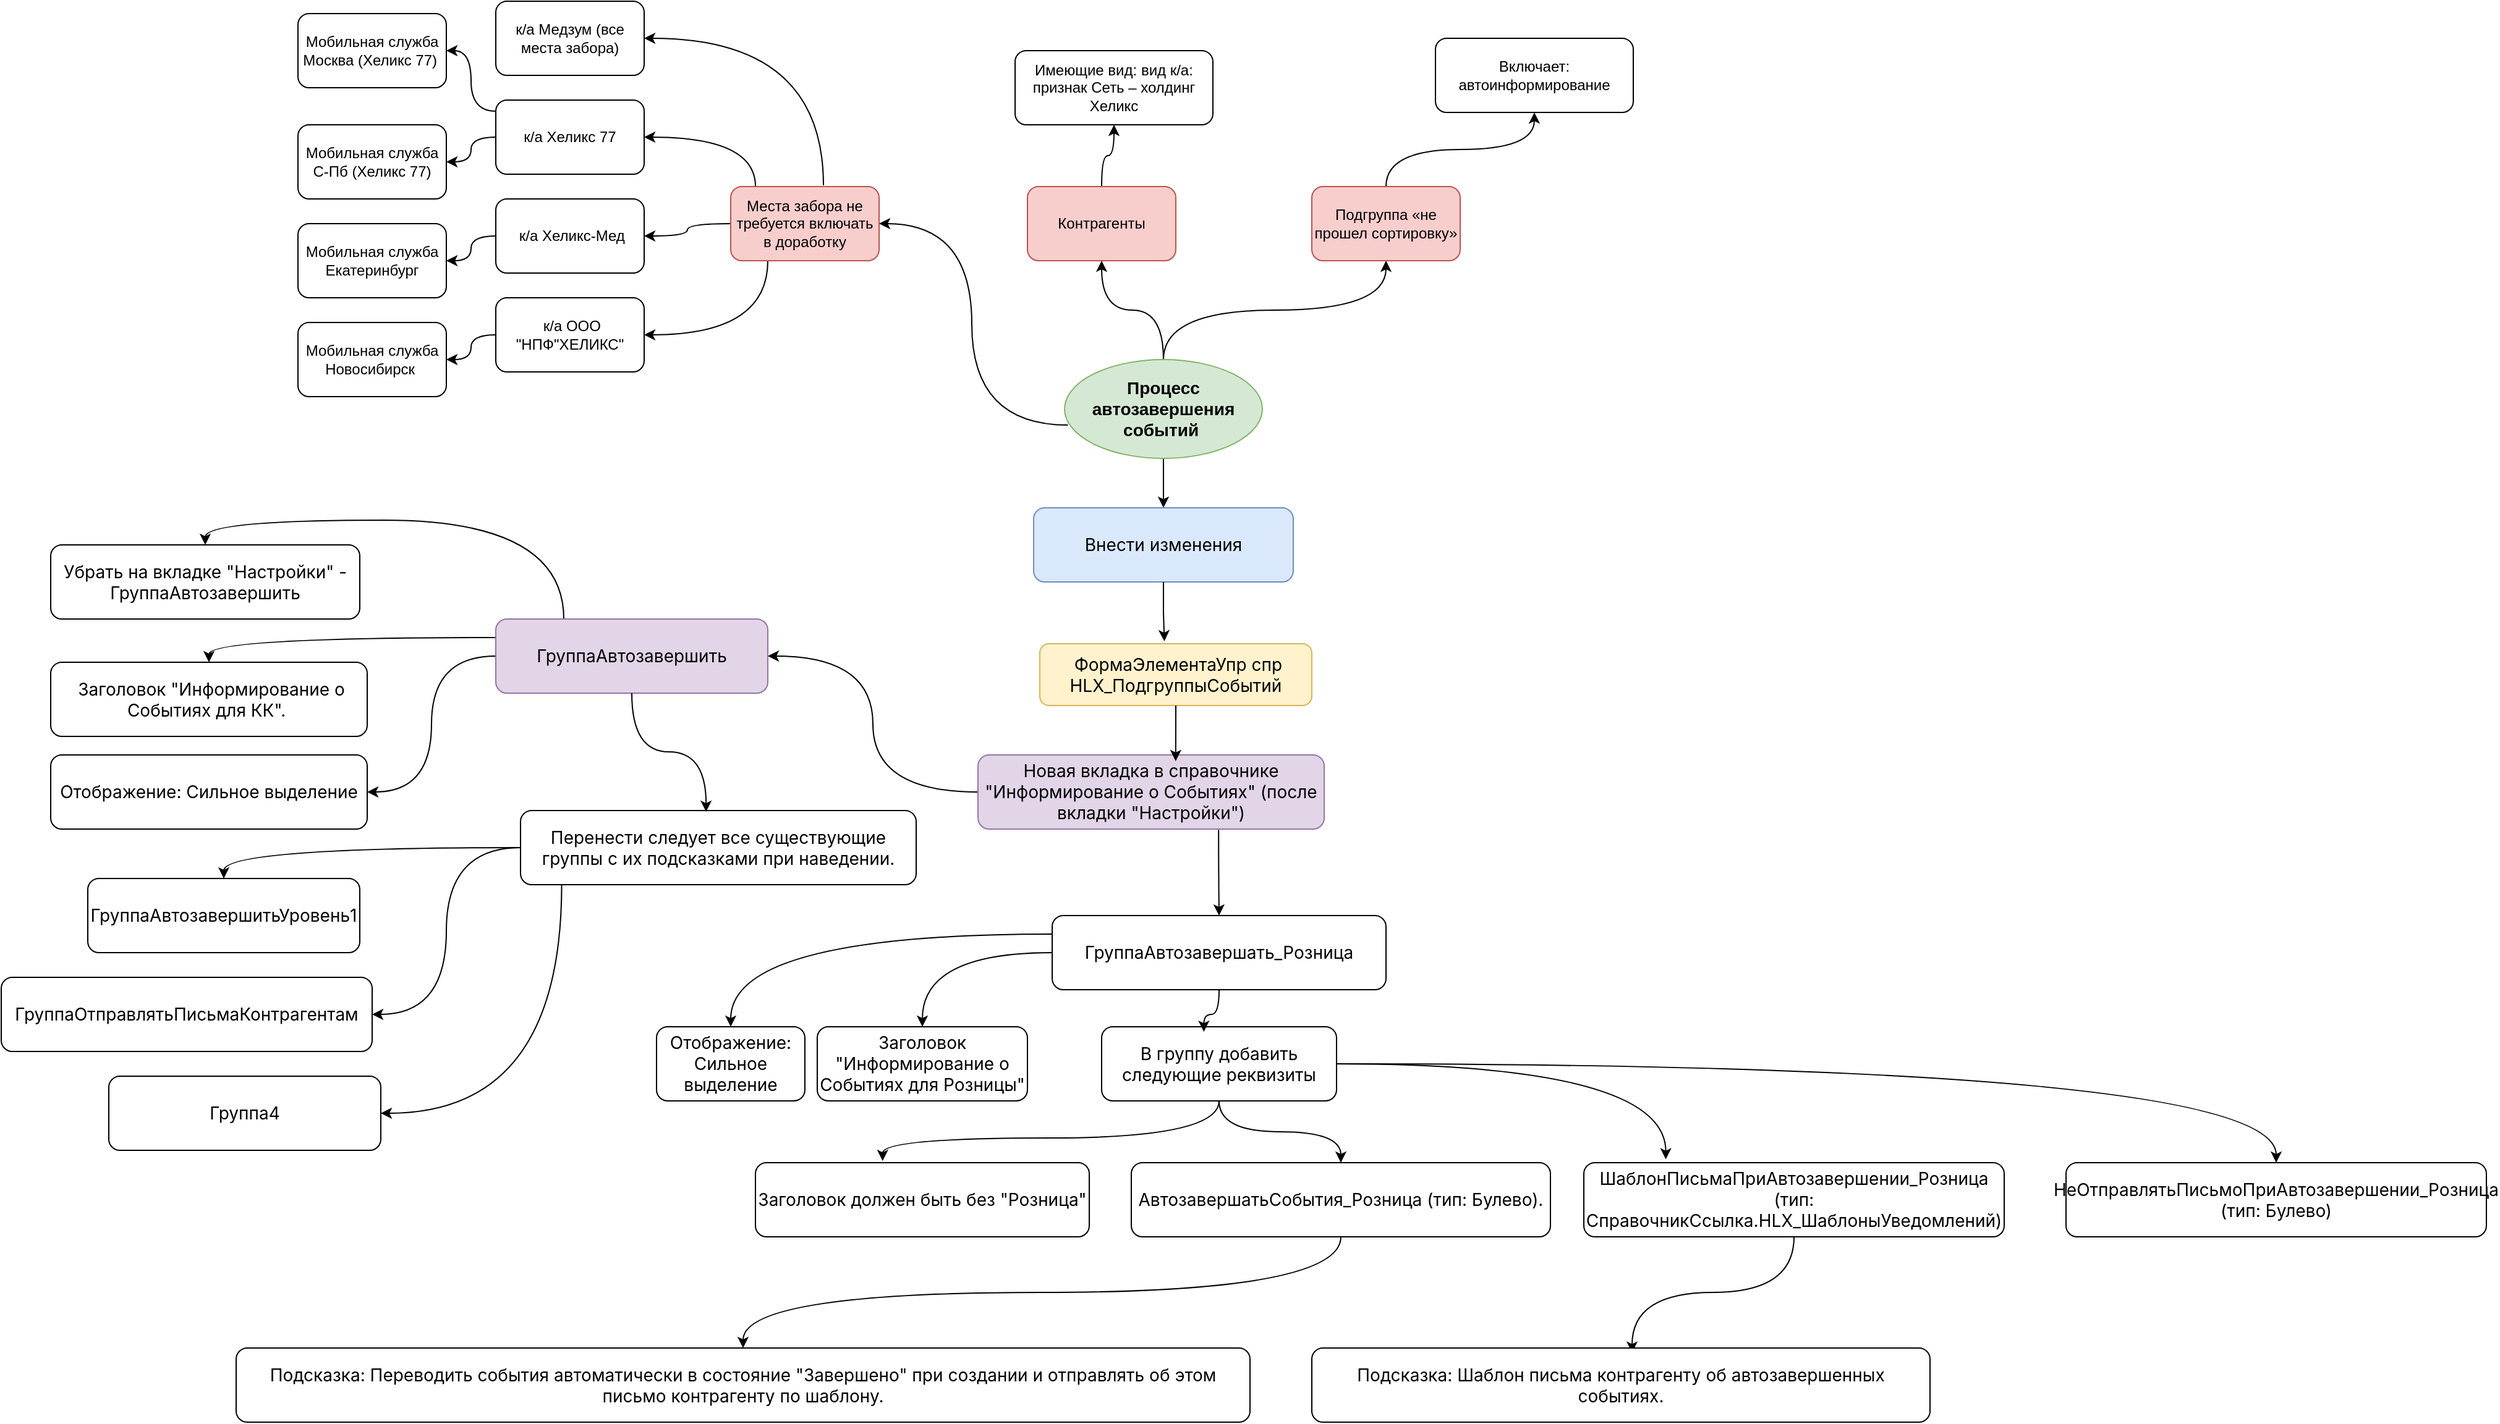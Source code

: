 <mxfile version="28.0.7">
  <diagram name="Страница — 1" id="n4viQvfi7PCmna_6CCVI">
    <mxGraphModel dx="2415" dy="2028" grid="1" gridSize="10" guides="1" tooltips="1" connect="1" arrows="1" fold="1" page="1" pageScale="1" pageWidth="827" pageHeight="1169" math="0" shadow="0">
      <root>
        <mxCell id="0" />
        <mxCell id="1" parent="0" />
        <mxCell id="RVMOf5J3b26BWDi6N47h-5" style="edgeStyle=orthogonalEdgeStyle;rounded=0;orthogonalLoop=1;jettySize=auto;html=1;entryX=0.5;entryY=1;entryDx=0;entryDy=0;curved=1;exitX=0.5;exitY=0;exitDx=0;exitDy=0;" edge="1" parent="1" source="RVMOf5J3b26BWDi6N47h-1" target="RVMOf5J3b26BWDi6N47h-3">
          <mxGeometry relative="1" as="geometry" />
        </mxCell>
        <mxCell id="RVMOf5J3b26BWDi6N47h-12" style="edgeStyle=orthogonalEdgeStyle;rounded=0;orthogonalLoop=1;jettySize=auto;html=1;entryX=1;entryY=0.5;entryDx=0;entryDy=0;exitX=0.017;exitY=0.663;exitDx=0;exitDy=0;exitPerimeter=0;curved=1;" edge="1" parent="1" source="RVMOf5J3b26BWDi6N47h-1" target="RVMOf5J3b26BWDi6N47h-7">
          <mxGeometry relative="1" as="geometry" />
        </mxCell>
        <mxCell id="RVMOf5J3b26BWDi6N47h-27" style="edgeStyle=orthogonalEdgeStyle;rounded=0;orthogonalLoop=1;jettySize=auto;html=1;curved=1;entryX=0.5;entryY=1;entryDx=0;entryDy=0;exitX=0.5;exitY=0;exitDx=0;exitDy=0;" edge="1" parent="1" source="RVMOf5J3b26BWDi6N47h-1" target="RVMOf5J3b26BWDi6N47h-26">
          <mxGeometry relative="1" as="geometry" />
        </mxCell>
        <mxCell id="RVMOf5J3b26BWDi6N47h-33" style="edgeStyle=orthogonalEdgeStyle;rounded=0;orthogonalLoop=1;jettySize=auto;html=1;curved=1;entryX=0.5;entryY=0;entryDx=0;entryDy=0;" edge="1" parent="1" source="RVMOf5J3b26BWDi6N47h-1" target="RVMOf5J3b26BWDi6N47h-31">
          <mxGeometry relative="1" as="geometry" />
        </mxCell>
        <mxCell id="RVMOf5J3b26BWDi6N47h-1" value="Процесс автозавершения событий&amp;nbsp;" style="ellipse;whiteSpace=wrap;html=1;fillColor=#d5e8d4;strokeColor=#82b366;fontStyle=1;fontSize=14;" vertex="1" parent="1">
          <mxGeometry x="360" y="220" width="160" height="80" as="geometry" />
        </mxCell>
        <mxCell id="RVMOf5J3b26BWDi6N47h-2" value="&lt;p data-pm-slice=&quot;1 1 []&quot;&gt;Включает: автоинформирование&lt;/p&gt;" style="rounded=1;whiteSpace=wrap;html=1;" vertex="1" parent="1">
          <mxGeometry x="660" y="-40" width="160" height="60" as="geometry" />
        </mxCell>
        <mxCell id="RVMOf5J3b26BWDi6N47h-81" style="edgeStyle=orthogonalEdgeStyle;rounded=0;orthogonalLoop=1;jettySize=auto;html=1;entryX=0.5;entryY=1;entryDx=0;entryDy=0;curved=1;" edge="1" parent="1" source="RVMOf5J3b26BWDi6N47h-3" target="RVMOf5J3b26BWDi6N47h-4">
          <mxGeometry relative="1" as="geometry" />
        </mxCell>
        <mxCell id="RVMOf5J3b26BWDi6N47h-3" value="&lt;p data-pm-slice=&quot;1 1 []&quot;&gt;Контрагенты&lt;/p&gt;" style="rounded=1;whiteSpace=wrap;html=1;fillColor=#f8cecc;strokeColor=#b85450;" vertex="1" parent="1">
          <mxGeometry x="330" y="80" width="120" height="60" as="geometry" />
        </mxCell>
        <mxCell id="RVMOf5J3b26BWDi6N47h-4" value="&lt;p data-pm-slice=&quot;1 1 []&quot;&gt;&lt;span style=&quot;background-color: transparent; color: light-dark(rgb(0, 0, 0), rgb(255, 255, 255));&quot;&gt;Имеющие вид:&amp;nbsp;&lt;/span&gt;вид к/а: признак Сеть – холдинг Хеликс&lt;/p&gt;" style="rounded=1;whiteSpace=wrap;html=1;" vertex="1" parent="1">
          <mxGeometry x="320" y="-30" width="160" height="60" as="geometry" />
        </mxCell>
        <mxCell id="RVMOf5J3b26BWDi6N47h-15" style="edgeStyle=orthogonalEdgeStyle;rounded=0;orthogonalLoop=1;jettySize=auto;html=1;entryX=1;entryY=0.5;entryDx=0;entryDy=0;curved=1;exitX=0.625;exitY=-0.016;exitDx=0;exitDy=0;exitPerimeter=0;" edge="1" parent="1" source="RVMOf5J3b26BWDi6N47h-7" target="RVMOf5J3b26BWDi6N47h-8">
          <mxGeometry relative="1" as="geometry" />
        </mxCell>
        <mxCell id="RVMOf5J3b26BWDi6N47h-16" style="edgeStyle=orthogonalEdgeStyle;rounded=0;orthogonalLoop=1;jettySize=auto;html=1;entryX=1;entryY=0.5;entryDx=0;entryDy=0;exitX=0.167;exitY=0;exitDx=0;exitDy=0;curved=1;exitPerimeter=0;" edge="1" parent="1" source="RVMOf5J3b26BWDi6N47h-7" target="RVMOf5J3b26BWDi6N47h-9">
          <mxGeometry relative="1" as="geometry" />
        </mxCell>
        <mxCell id="RVMOf5J3b26BWDi6N47h-19" style="edgeStyle=orthogonalEdgeStyle;rounded=0;orthogonalLoop=1;jettySize=auto;html=1;exitX=0;exitY=0.5;exitDx=0;exitDy=0;entryX=1;entryY=0.5;entryDx=0;entryDy=0;curved=1;" edge="1" parent="1" source="RVMOf5J3b26BWDi6N47h-7" target="RVMOf5J3b26BWDi6N47h-10">
          <mxGeometry relative="1" as="geometry" />
        </mxCell>
        <mxCell id="RVMOf5J3b26BWDi6N47h-82" style="edgeStyle=orthogonalEdgeStyle;rounded=0;orthogonalLoop=1;jettySize=auto;html=1;entryX=1;entryY=0.5;entryDx=0;entryDy=0;curved=1;exitX=0.25;exitY=1;exitDx=0;exitDy=0;" edge="1" parent="1" source="RVMOf5J3b26BWDi6N47h-7" target="RVMOf5J3b26BWDi6N47h-11">
          <mxGeometry relative="1" as="geometry" />
        </mxCell>
        <mxCell id="RVMOf5J3b26BWDi6N47h-7" value="&lt;p data-pm-slice=&quot;1 1 []&quot;&gt;Места забора не требуется включать в доработку&lt;/p&gt;" style="rounded=1;whiteSpace=wrap;html=1;fillColor=#f8cecc;strokeColor=#b85450;" vertex="1" parent="1">
          <mxGeometry x="90" y="80" width="120" height="60" as="geometry" />
        </mxCell>
        <mxCell id="RVMOf5J3b26BWDi6N47h-8" value="&lt;p data-pm-slice=&quot;1 1 []&quot;&gt;к/а Медзум (все места забора)&lt;/p&gt;" style="rounded=1;whiteSpace=wrap;html=1;" vertex="1" parent="1">
          <mxGeometry x="-100" y="-70" width="120" height="60" as="geometry" />
        </mxCell>
        <mxCell id="RVMOf5J3b26BWDi6N47h-17" style="edgeStyle=orthogonalEdgeStyle;rounded=0;orthogonalLoop=1;jettySize=auto;html=1;entryX=1;entryY=0.5;entryDx=0;entryDy=0;exitX=0;exitY=0.15;exitDx=0;exitDy=0;exitPerimeter=0;curved=1;" edge="1" parent="1" source="RVMOf5J3b26BWDi6N47h-9" target="RVMOf5J3b26BWDi6N47h-13">
          <mxGeometry relative="1" as="geometry" />
        </mxCell>
        <mxCell id="RVMOf5J3b26BWDi6N47h-18" style="edgeStyle=orthogonalEdgeStyle;rounded=0;orthogonalLoop=1;jettySize=auto;html=1;entryX=1;entryY=0.5;entryDx=0;entryDy=0;curved=1;" edge="1" parent="1" source="RVMOf5J3b26BWDi6N47h-9" target="RVMOf5J3b26BWDi6N47h-14">
          <mxGeometry relative="1" as="geometry" />
        </mxCell>
        <mxCell id="RVMOf5J3b26BWDi6N47h-9" value="&lt;p data-pm-slice=&quot;1 1 []&quot;&gt;к/а Хеликс 77&lt;/p&gt;" style="rounded=1;whiteSpace=wrap;html=1;" vertex="1" parent="1">
          <mxGeometry x="-100" y="10" width="120" height="60" as="geometry" />
        </mxCell>
        <mxCell id="RVMOf5J3b26BWDi6N47h-22" style="edgeStyle=orthogonalEdgeStyle;rounded=0;orthogonalLoop=1;jettySize=auto;html=1;entryX=1;entryY=0.5;entryDx=0;entryDy=0;curved=1;" edge="1" parent="1" source="RVMOf5J3b26BWDi6N47h-10" target="RVMOf5J3b26BWDi6N47h-21">
          <mxGeometry relative="1" as="geometry" />
        </mxCell>
        <mxCell id="RVMOf5J3b26BWDi6N47h-10" value="&lt;p data-pm-slice=&quot;1 1 []&quot;&gt;&amp;nbsp;к/а Хеликс-Мед&lt;/p&gt;" style="rounded=1;whiteSpace=wrap;html=1;" vertex="1" parent="1">
          <mxGeometry x="-100" y="90" width="120" height="60" as="geometry" />
        </mxCell>
        <mxCell id="RVMOf5J3b26BWDi6N47h-25" style="edgeStyle=orthogonalEdgeStyle;rounded=0;orthogonalLoop=1;jettySize=auto;html=1;entryX=1;entryY=0.5;entryDx=0;entryDy=0;curved=1;" edge="1" parent="1" source="RVMOf5J3b26BWDi6N47h-11" target="RVMOf5J3b26BWDi6N47h-24">
          <mxGeometry relative="1" as="geometry" />
        </mxCell>
        <mxCell id="RVMOf5J3b26BWDi6N47h-11" value="&lt;p data-pm-slice=&quot;1 1 []&quot;&gt;&amp;nbsp;к/а ООО &quot;НПФ&quot;ХЕЛИКС&quot;&lt;/p&gt;" style="rounded=1;whiteSpace=wrap;html=1;" vertex="1" parent="1">
          <mxGeometry x="-100" y="170" width="120" height="60" as="geometry" />
        </mxCell>
        <mxCell id="RVMOf5J3b26BWDi6N47h-13" value="&lt;p data-pm-slice=&quot;1 1 []&quot;&gt;Мобильная служба Москва (Хеликс 77)&amp;nbsp;&lt;/p&gt;" style="rounded=1;whiteSpace=wrap;html=1;" vertex="1" parent="1">
          <mxGeometry x="-260" y="-60" width="120" height="60" as="geometry" />
        </mxCell>
        <mxCell id="RVMOf5J3b26BWDi6N47h-14" value="&lt;p data-pm-slice=&quot;1 1 []&quot;&gt;Мобильная служба С-Пб (Хеликс 77)&lt;/p&gt;" style="rounded=1;whiteSpace=wrap;html=1;" vertex="1" parent="1">
          <mxGeometry x="-260" y="30" width="120" height="60" as="geometry" />
        </mxCell>
        <mxCell id="RVMOf5J3b26BWDi6N47h-21" value="&lt;p data-pm-slice=&quot;1 1 []&quot;&gt;Мобильная служба Екатеринбург&lt;/p&gt;" style="rounded=1;whiteSpace=wrap;html=1;" vertex="1" parent="1">
          <mxGeometry x="-260" y="110" width="120" height="60" as="geometry" />
        </mxCell>
        <mxCell id="RVMOf5J3b26BWDi6N47h-24" value="&lt;p data-pm-slice=&quot;1 1 []&quot;&gt;Мобильная служба Новосибирск&amp;nbsp;&lt;/p&gt;" style="rounded=1;whiteSpace=wrap;html=1;" vertex="1" parent="1">
          <mxGeometry x="-260" y="190" width="120" height="60" as="geometry" />
        </mxCell>
        <mxCell id="RVMOf5J3b26BWDi6N47h-28" style="edgeStyle=orthogonalEdgeStyle;rounded=0;orthogonalLoop=1;jettySize=auto;html=1;curved=1;" edge="1" parent="1" source="RVMOf5J3b26BWDi6N47h-26" target="RVMOf5J3b26BWDi6N47h-2">
          <mxGeometry relative="1" as="geometry" />
        </mxCell>
        <mxCell id="RVMOf5J3b26BWDi6N47h-26" value="&lt;p data-pm-slice=&quot;1 1 []&quot;&gt;Подгруппа «не прошел сортировку»&lt;/p&gt;" style="rounded=1;whiteSpace=wrap;html=1;fillColor=#f8cecc;strokeColor=#b85450;" vertex="1" parent="1">
          <mxGeometry x="560" y="80" width="120" height="60" as="geometry" />
        </mxCell>
        <mxCell id="RVMOf5J3b26BWDi6N47h-31" value="&lt;span style=&quot;font-family: Inter, system-ui, -apple-system, &amp;quot;Segoe UI&amp;quot;, Roboto, &amp;quot;Noto Sans&amp;quot;, Ubuntu, Cantarell, &amp;quot;Helvetica Neue&amp;quot;, Arial, sans-serif; font-size: 14px; text-align: start;&quot;&gt;Внести изменения&lt;/span&gt;" style="rounded=1;whiteSpace=wrap;html=1;labelBackgroundColor=none;fillColor=#dae8fc;strokeColor=#6c8ebf;" vertex="1" parent="1">
          <mxGeometry x="335" y="340" width="210" height="60" as="geometry" />
        </mxCell>
        <mxCell id="RVMOf5J3b26BWDi6N47h-57" style="edgeStyle=orthogonalEdgeStyle;rounded=0;orthogonalLoop=1;jettySize=auto;html=1;entryX=0.5;entryY=0;entryDx=0;entryDy=0;curved=1;exitX=0.695;exitY=1.011;exitDx=0;exitDy=0;exitPerimeter=0;" edge="1" parent="1" source="RVMOf5J3b26BWDi6N47h-37" target="RVMOf5J3b26BWDi6N47h-56">
          <mxGeometry relative="1" as="geometry" />
        </mxCell>
        <mxCell id="RVMOf5J3b26BWDi6N47h-32" value="&lt;span style=&quot;font-family: Inter, system-ui, -apple-system, &amp;quot;Segoe UI&amp;quot;, Roboto, &amp;quot;Noto Sans&amp;quot;, Ubuntu, Cantarell, &amp;quot;Helvetica Neue&amp;quot;, Arial, sans-serif; font-size: 14px; text-align: left;&quot;&gt;&amp;nbsp;ФормаЭлементаУпр спр HLX_ПодгруппыСобытий&lt;/span&gt;" style="rounded=1;whiteSpace=wrap;html=1;labelBackgroundColor=none;fillColor=#fff2cc;strokeColor=#d6b656;" vertex="1" parent="1">
          <mxGeometry x="340" y="450" width="220" height="50" as="geometry" />
        </mxCell>
        <mxCell id="RVMOf5J3b26BWDi6N47h-92" style="edgeStyle=orthogonalEdgeStyle;rounded=0;orthogonalLoop=1;jettySize=auto;html=1;entryX=1;entryY=0.5;entryDx=0;entryDy=0;curved=1;" edge="1" parent="1" source="RVMOf5J3b26BWDi6N47h-37" target="RVMOf5J3b26BWDi6N47h-38">
          <mxGeometry relative="1" as="geometry" />
        </mxCell>
        <mxCell id="RVMOf5J3b26BWDi6N47h-37" value="&lt;span style=&quot;font-family: Inter, system-ui, -apple-system, &amp;quot;Segoe UI&amp;quot;, Roboto, &amp;quot;Noto Sans&amp;quot;, Ubuntu, Cantarell, &amp;quot;Helvetica Neue&amp;quot;, Arial, sans-serif; font-size: 14px; text-align: left;&quot;&gt;Новая вкладка в справочнике &quot;Информирование о Событиях&quot; (после вкладки &quot;Настройки&quot;)&lt;/span&gt;" style="rounded=1;whiteSpace=wrap;html=1;labelBackgroundColor=none;fillColor=#e1d5e7;strokeColor=#9673a6;" vertex="1" parent="1">
          <mxGeometry x="290" y="540" width="280" height="60" as="geometry" />
        </mxCell>
        <mxCell id="RVMOf5J3b26BWDi6N47h-48" style="edgeStyle=orthogonalEdgeStyle;rounded=0;orthogonalLoop=1;jettySize=auto;html=1;entryX=0.5;entryY=0;entryDx=0;entryDy=0;curved=1;exitX=0.25;exitY=0;exitDx=0;exitDy=0;" edge="1" parent="1" source="RVMOf5J3b26BWDi6N47h-38" target="RVMOf5J3b26BWDi6N47h-39">
          <mxGeometry relative="1" as="geometry" />
        </mxCell>
        <mxCell id="RVMOf5J3b26BWDi6N47h-49" style="edgeStyle=orthogonalEdgeStyle;rounded=0;orthogonalLoop=1;jettySize=auto;html=1;entryX=0.5;entryY=0;entryDx=0;entryDy=0;exitX=0;exitY=0.25;exitDx=0;exitDy=0;curved=1;" edge="1" parent="1" source="RVMOf5J3b26BWDi6N47h-38" target="RVMOf5J3b26BWDi6N47h-40">
          <mxGeometry relative="1" as="geometry">
            <mxPoint x="-80" y="750" as="targetPoint" />
          </mxGeometry>
        </mxCell>
        <mxCell id="RVMOf5J3b26BWDi6N47h-88" style="edgeStyle=orthogonalEdgeStyle;rounded=0;orthogonalLoop=1;jettySize=auto;html=1;entryX=1;entryY=0.5;entryDx=0;entryDy=0;curved=1;" edge="1" parent="1" source="RVMOf5J3b26BWDi6N47h-38" target="RVMOf5J3b26BWDi6N47h-41">
          <mxGeometry relative="1" as="geometry" />
        </mxCell>
        <mxCell id="RVMOf5J3b26BWDi6N47h-38" value="&lt;span style=&quot;font-family: Inter, system-ui, -apple-system, &amp;quot;Segoe UI&amp;quot;, Roboto, &amp;quot;Noto Sans&amp;quot;, Ubuntu, Cantarell, &amp;quot;Helvetica Neue&amp;quot;, Arial, sans-serif; font-size: 14px; text-align: left;&quot;&gt;ГруппаАвтозавершить&lt;/span&gt;" style="rounded=1;whiteSpace=wrap;html=1;labelBackgroundColor=none;fillColor=#e1d5e7;strokeColor=#9673a6;" vertex="1" parent="1">
          <mxGeometry x="-100" y="430" width="220" height="60" as="geometry" />
        </mxCell>
        <mxCell id="RVMOf5J3b26BWDi6N47h-39" value="&lt;span style=&quot;font-family: Inter, system-ui, -apple-system, &amp;quot;Segoe UI&amp;quot;, Roboto, &amp;quot;Noto Sans&amp;quot;, Ubuntu, Cantarell, &amp;quot;Helvetica Neue&amp;quot;, Arial, sans-serif; font-size: 14px; text-align: left;&quot;&gt;Убрать на вкладке &quot;Настройки&quot; - ГруппаАвтозавершить&lt;/span&gt;" style="rounded=1;whiteSpace=wrap;html=1;labelBackgroundColor=none;fontColor=#000000;" vertex="1" parent="1">
          <mxGeometry x="-460" y="370" width="250" height="60" as="geometry" />
        </mxCell>
        <mxCell id="RVMOf5J3b26BWDi6N47h-40" value="&lt;span style=&quot;font-family: Inter, system-ui, -apple-system, &amp;quot;Segoe UI&amp;quot;, Roboto, &amp;quot;Noto Sans&amp;quot;, Ubuntu, Cantarell, &amp;quot;Helvetica Neue&amp;quot;, Arial, sans-serif; font-size: 14px; text-align: left;&quot;&gt;&amp;nbsp;Заголовок &quot;Информирование о Событиях для КК&quot;.&amp;nbsp;&lt;/span&gt;" style="rounded=1;whiteSpace=wrap;html=1;labelBackgroundColor=none;fontColor=#000000;" vertex="1" parent="1">
          <mxGeometry x="-460" y="465" width="256" height="60" as="geometry" />
        </mxCell>
        <mxCell id="RVMOf5J3b26BWDi6N47h-41" value="&lt;span style=&quot;font-family: Inter, system-ui, -apple-system, &amp;quot;Segoe UI&amp;quot;, Roboto, &amp;quot;Noto Sans&amp;quot;, Ubuntu, Cantarell, &amp;quot;Helvetica Neue&amp;quot;, Arial, sans-serif; font-size: 14px; text-align: left;&quot;&gt;Отображение: Сильное выделение&lt;/span&gt;" style="rounded=1;whiteSpace=wrap;html=1;labelBackgroundColor=none;fontColor=#000000;" vertex="1" parent="1">
          <mxGeometry x="-460" y="540" width="256" height="60" as="geometry" />
        </mxCell>
        <mxCell id="RVMOf5J3b26BWDi6N47h-52" style="edgeStyle=orthogonalEdgeStyle;rounded=0;orthogonalLoop=1;jettySize=auto;html=1;entryX=0.5;entryY=0;entryDx=0;entryDy=0;exitX=0;exitY=0.5;exitDx=0;exitDy=0;curved=1;" edge="1" parent="1" source="RVMOf5J3b26BWDi6N47h-42" target="RVMOf5J3b26BWDi6N47h-43">
          <mxGeometry relative="1" as="geometry" />
        </mxCell>
        <mxCell id="RVMOf5J3b26BWDi6N47h-42" value="&lt;span style=&quot;font-family: Inter, system-ui, -apple-system, &amp;quot;Segoe UI&amp;quot;, Roboto, &amp;quot;Noto Sans&amp;quot;, Ubuntu, Cantarell, &amp;quot;Helvetica Neue&amp;quot;, Arial, sans-serif; font-size: 14px; text-align: left;&quot;&gt;Перенести следует все существующие группы с их подсказками при наведении.&lt;/span&gt;" style="rounded=1;whiteSpace=wrap;html=1;labelBackgroundColor=none;fontColor=#000000;" vertex="1" parent="1">
          <mxGeometry x="-80" y="585" width="320" height="60" as="geometry" />
        </mxCell>
        <mxCell id="RVMOf5J3b26BWDi6N47h-43" value="&lt;span style=&quot;font-family: Inter, system-ui, -apple-system, &amp;quot;Segoe UI&amp;quot;, Roboto, &amp;quot;Noto Sans&amp;quot;, Ubuntu, Cantarell, &amp;quot;Helvetica Neue&amp;quot;, Arial, sans-serif; font-size: 14px; text-align: left;&quot;&gt;ГруппаАвтозавершитьУровень1&lt;/span&gt;" style="rounded=1;whiteSpace=wrap;html=1;labelBackgroundColor=none;fontColor=#000000;" vertex="1" parent="1">
          <mxGeometry x="-430" y="640" width="220" height="60" as="geometry" />
        </mxCell>
        <mxCell id="RVMOf5J3b26BWDi6N47h-44" value="&lt;span style=&quot;font-family: Inter, system-ui, -apple-system, &amp;quot;Segoe UI&amp;quot;, Roboto, &amp;quot;Noto Sans&amp;quot;, Ubuntu, Cantarell, &amp;quot;Helvetica Neue&amp;quot;, Arial, sans-serif; font-size: 14px; text-align: left;&quot;&gt;ГруппаОтправлятьПисьмаКонтрагентам&lt;/span&gt;" style="rounded=1;whiteSpace=wrap;html=1;labelBackgroundColor=none;fontColor=#000000;" vertex="1" parent="1">
          <mxGeometry x="-500" y="720" width="300" height="60" as="geometry" />
        </mxCell>
        <mxCell id="RVMOf5J3b26BWDi6N47h-45" value="&lt;span style=&quot;font-family: Inter, system-ui, -apple-system, &amp;quot;Segoe UI&amp;quot;, Roboto, &amp;quot;Noto Sans&amp;quot;, Ubuntu, Cantarell, &amp;quot;Helvetica Neue&amp;quot;, Arial, sans-serif; font-size: 14px; text-align: left;&quot;&gt;Группа4&lt;/span&gt;" style="rounded=1;whiteSpace=wrap;html=1;labelBackgroundColor=none;fontColor=#000000;" vertex="1" parent="1">
          <mxGeometry x="-413" y="800" width="220" height="60" as="geometry" />
        </mxCell>
        <mxCell id="RVMOf5J3b26BWDi6N47h-51" style="edgeStyle=orthogonalEdgeStyle;rounded=0;orthogonalLoop=1;jettySize=auto;html=1;entryX=0.469;entryY=0.017;entryDx=0;entryDy=0;entryPerimeter=0;curved=1;" edge="1" parent="1" source="RVMOf5J3b26BWDi6N47h-38" target="RVMOf5J3b26BWDi6N47h-42">
          <mxGeometry relative="1" as="geometry" />
        </mxCell>
        <mxCell id="RVMOf5J3b26BWDi6N47h-53" style="edgeStyle=orthogonalEdgeStyle;rounded=0;orthogonalLoop=1;jettySize=auto;html=1;entryX=1;entryY=0.5;entryDx=0;entryDy=0;curved=1;" edge="1" parent="1" source="RVMOf5J3b26BWDi6N47h-42" target="RVMOf5J3b26BWDi6N47h-44">
          <mxGeometry relative="1" as="geometry" />
        </mxCell>
        <mxCell id="RVMOf5J3b26BWDi6N47h-54" style="edgeStyle=orthogonalEdgeStyle;rounded=0;orthogonalLoop=1;jettySize=auto;html=1;entryX=1;entryY=0.5;entryDx=0;entryDy=0;exitX=0.104;exitY=0.994;exitDx=0;exitDy=0;exitPerimeter=0;curved=1;" edge="1" parent="1" source="RVMOf5J3b26BWDi6N47h-42" target="RVMOf5J3b26BWDi6N47h-45">
          <mxGeometry relative="1" as="geometry" />
        </mxCell>
        <mxCell id="RVMOf5J3b26BWDi6N47h-55" style="edgeStyle=orthogonalEdgeStyle;rounded=0;orthogonalLoop=1;jettySize=auto;html=1;entryX=0.458;entryY=-0.04;entryDx=0;entryDy=0;entryPerimeter=0;" edge="1" parent="1" source="RVMOf5J3b26BWDi6N47h-31" target="RVMOf5J3b26BWDi6N47h-32">
          <mxGeometry relative="1" as="geometry" />
        </mxCell>
        <mxCell id="RVMOf5J3b26BWDi6N47h-69" style="edgeStyle=orthogonalEdgeStyle;rounded=0;orthogonalLoop=1;jettySize=auto;html=1;curved=1;exitX=0;exitY=0.25;exitDx=0;exitDy=0;" edge="1" parent="1" source="RVMOf5J3b26BWDi6N47h-56" target="RVMOf5J3b26BWDi6N47h-59">
          <mxGeometry relative="1" as="geometry" />
        </mxCell>
        <mxCell id="RVMOf5J3b26BWDi6N47h-83" style="edgeStyle=orthogonalEdgeStyle;rounded=0;orthogonalLoop=1;jettySize=auto;html=1;curved=1;" edge="1" parent="1" source="RVMOf5J3b26BWDi6N47h-56" target="RVMOf5J3b26BWDi6N47h-58">
          <mxGeometry relative="1" as="geometry" />
        </mxCell>
        <mxCell id="RVMOf5J3b26BWDi6N47h-56" value="&lt;span style=&quot;font-family: Inter, system-ui, -apple-system, &amp;quot;Segoe UI&amp;quot;, Roboto, &amp;quot;Noto Sans&amp;quot;, Ubuntu, Cantarell, &amp;quot;Helvetica Neue&amp;quot;, Arial, sans-serif; font-size: 14px; text-align: left;&quot;&gt;ГруппаАвтозавершать_Розница&lt;/span&gt;" style="rounded=1;whiteSpace=wrap;html=1;labelBackgroundColor=none;fontColor=#000000;" vertex="1" parent="1">
          <mxGeometry x="350" y="670" width="270" height="60" as="geometry" />
        </mxCell>
        <mxCell id="RVMOf5J3b26BWDi6N47h-58" value="&lt;span style=&quot;font-family: Inter, system-ui, -apple-system, &amp;quot;Segoe UI&amp;quot;, Roboto, &amp;quot;Noto Sans&amp;quot;, Ubuntu, Cantarell, &amp;quot;Helvetica Neue&amp;quot;, Arial, sans-serif; font-size: 14px; text-align: left;&quot;&gt;Заголовок &quot;Информирование о Событиях для Розницы&quot;&lt;/span&gt;" style="rounded=1;whiteSpace=wrap;html=1;labelBackgroundColor=none;fontColor=#000000;" vertex="1" parent="1">
          <mxGeometry x="160" y="760" width="170" height="60" as="geometry" />
        </mxCell>
        <mxCell id="RVMOf5J3b26BWDi6N47h-59" value="&lt;span style=&quot;font-family: Inter, system-ui, -apple-system, &amp;quot;Segoe UI&amp;quot;, Roboto, &amp;quot;Noto Sans&amp;quot;, Ubuntu, Cantarell, &amp;quot;Helvetica Neue&amp;quot;, Arial, sans-serif; font-size: 14px; text-align: left;&quot;&gt;Отображение: Сильное выделение&lt;/span&gt;" style="rounded=1;whiteSpace=wrap;html=1;labelBackgroundColor=none;fontColor=#000000;" vertex="1" parent="1">
          <mxGeometry x="30" y="760" width="120" height="60" as="geometry" />
        </mxCell>
        <mxCell id="RVMOf5J3b26BWDi6N47h-72" style="edgeStyle=orthogonalEdgeStyle;rounded=0;orthogonalLoop=1;jettySize=auto;html=1;curved=1;" edge="1" parent="1" source="RVMOf5J3b26BWDi6N47h-60" target="RVMOf5J3b26BWDi6N47h-63">
          <mxGeometry relative="1" as="geometry" />
        </mxCell>
        <mxCell id="RVMOf5J3b26BWDi6N47h-73" style="edgeStyle=orthogonalEdgeStyle;rounded=0;orthogonalLoop=1;jettySize=auto;html=1;entryX=0.195;entryY=-0.045;entryDx=0;entryDy=0;curved=1;entryPerimeter=0;" edge="1" parent="1" source="RVMOf5J3b26BWDi6N47h-60" target="RVMOf5J3b26BWDi6N47h-64">
          <mxGeometry relative="1" as="geometry" />
        </mxCell>
        <mxCell id="RVMOf5J3b26BWDi6N47h-90" style="edgeStyle=orthogonalEdgeStyle;rounded=0;orthogonalLoop=1;jettySize=auto;html=1;curved=1;" edge="1" parent="1" source="RVMOf5J3b26BWDi6N47h-60" target="RVMOf5J3b26BWDi6N47h-76">
          <mxGeometry relative="1" as="geometry" />
        </mxCell>
        <mxCell id="RVMOf5J3b26BWDi6N47h-60" value="&lt;span style=&quot;font-family: Inter, system-ui, -apple-system, &amp;quot;Segoe UI&amp;quot;, Roboto, &amp;quot;Noto Sans&amp;quot;, Ubuntu, Cantarell, &amp;quot;Helvetica Neue&amp;quot;, Arial, sans-serif; font-size: 14px; text-align: left;&quot;&gt;В группу добавить следующие реквизиты&lt;/span&gt;" style="rounded=1;whiteSpace=wrap;html=1;labelBackgroundColor=none;fontColor=#000000;" vertex="1" parent="1">
          <mxGeometry x="390" y="760" width="190" height="60" as="geometry" />
        </mxCell>
        <mxCell id="RVMOf5J3b26BWDi6N47h-62" value="&lt;span style=&quot;font-family: Inter, system-ui, -apple-system, &amp;quot;Segoe UI&amp;quot;, Roboto, &amp;quot;Noto Sans&amp;quot;, Ubuntu, Cantarell, &amp;quot;Helvetica Neue&amp;quot;, Arial, sans-serif; font-size: 14px; text-align: left;&quot;&gt;Заголовок должен быть без &quot;Розница&quot;&lt;/span&gt;" style="rounded=1;whiteSpace=wrap;html=1;labelBackgroundColor=none;fontColor=#000000;" vertex="1" parent="1">
          <mxGeometry x="110" y="870" width="270" height="60" as="geometry" />
        </mxCell>
        <mxCell id="RVMOf5J3b26BWDi6N47h-74" style="edgeStyle=orthogonalEdgeStyle;rounded=0;orthogonalLoop=1;jettySize=auto;html=1;curved=1;" edge="1" parent="1" source="RVMOf5J3b26BWDi6N47h-63" target="RVMOf5J3b26BWDi6N47h-66">
          <mxGeometry relative="1" as="geometry" />
        </mxCell>
        <mxCell id="RVMOf5J3b26BWDi6N47h-63" value="&lt;span style=&quot;font-family: Inter, system-ui, -apple-system, &amp;quot;Segoe UI&amp;quot;, Roboto, &amp;quot;Noto Sans&amp;quot;, Ubuntu, Cantarell, &amp;quot;Helvetica Neue&amp;quot;, Arial, sans-serif; font-size: 14px; text-align: left;&quot;&gt;АвтозавершатьСобытия_Розница (тип: Булево).&lt;/span&gt;" style="rounded=1;whiteSpace=wrap;html=1;labelBackgroundColor=none;fontColor=#000000;" vertex="1" parent="1">
          <mxGeometry x="414" y="870" width="339" height="60" as="geometry" />
        </mxCell>
        <mxCell id="RVMOf5J3b26BWDi6N47h-75" style="edgeStyle=orthogonalEdgeStyle;rounded=0;orthogonalLoop=1;jettySize=auto;html=1;entryX=0.518;entryY=0.063;entryDx=0;entryDy=0;curved=1;entryPerimeter=0;" edge="1" parent="1" source="RVMOf5J3b26BWDi6N47h-64" target="RVMOf5J3b26BWDi6N47h-67">
          <mxGeometry relative="1" as="geometry" />
        </mxCell>
        <mxCell id="RVMOf5J3b26BWDi6N47h-64" value="&lt;span style=&quot;font-family: Inter, system-ui, -apple-system, &amp;quot;Segoe UI&amp;quot;, Roboto, &amp;quot;Noto Sans&amp;quot;, Ubuntu, Cantarell, &amp;quot;Helvetica Neue&amp;quot;, Arial, sans-serif; font-size: 14px; text-align: left;&quot;&gt;ШаблонПисьмаПриАвтозавершении_Розница (тип: СправочникСсылка.HLX_ШаблоныУведомлений)&lt;/span&gt;" style="rounded=1;whiteSpace=wrap;html=1;labelBackgroundColor=none;fontColor=#000000;" vertex="1" parent="1">
          <mxGeometry x="780" y="870" width="340" height="60" as="geometry" />
        </mxCell>
        <mxCell id="RVMOf5J3b26BWDi6N47h-66" value="&lt;span style=&quot;font-family: Inter, system-ui, -apple-system, &amp;quot;Segoe UI&amp;quot;, Roboto, &amp;quot;Noto Sans&amp;quot;, Ubuntu, Cantarell, &amp;quot;Helvetica Neue&amp;quot;, Arial, sans-serif; font-size: 14px; text-align: left;&quot;&gt;Подсказка: Переводить события автоматически в состояние &quot;Завершено&quot; при создании и отправлять об этом письмо контрагенту по шаблону.&lt;/span&gt;" style="rounded=1;whiteSpace=wrap;html=1;labelBackgroundColor=none;fontColor=#000000;" vertex="1" parent="1">
          <mxGeometry x="-310" y="1020" width="820" height="60" as="geometry" />
        </mxCell>
        <mxCell id="RVMOf5J3b26BWDi6N47h-67" value="&lt;span style=&quot;font-family: Inter, system-ui, -apple-system, &amp;quot;Segoe UI&amp;quot;, Roboto, &amp;quot;Noto Sans&amp;quot;, Ubuntu, Cantarell, &amp;quot;Helvetica Neue&amp;quot;, Arial, sans-serif; font-size: 14px; text-align: left;&quot;&gt;Подсказка: Шаблон письма контрагенту об автозавершенных событиях.&lt;/span&gt;" style="rounded=1;whiteSpace=wrap;html=1;labelBackgroundColor=none;fontColor=#000000;" vertex="1" parent="1">
          <mxGeometry x="560" y="1020" width="500" height="60" as="geometry" />
        </mxCell>
        <mxCell id="RVMOf5J3b26BWDi6N47h-76" value="&lt;span style=&quot;font-family: Inter, system-ui, -apple-system, &amp;quot;Segoe UI&amp;quot;, Roboto, &amp;quot;Noto Sans&amp;quot;, Ubuntu, Cantarell, &amp;quot;Helvetica Neue&amp;quot;, Arial, sans-serif; font-size: 14px; text-align: left;&quot;&gt;НеОтправлятьПисьмоПриАвтозавершении_Розница (тип: Булево)&lt;/span&gt;" style="rounded=1;whiteSpace=wrap;html=1;labelBackgroundColor=none;fontColor=#000000;" vertex="1" parent="1">
          <mxGeometry x="1170" y="870" width="340" height="60" as="geometry" />
        </mxCell>
        <mxCell id="RVMOf5J3b26BWDi6N47h-84" style="edgeStyle=orthogonalEdgeStyle;rounded=0;orthogonalLoop=1;jettySize=auto;html=1;entryX=0.435;entryY=0.068;entryDx=0;entryDy=0;entryPerimeter=0;curved=1;" edge="1" parent="1" source="RVMOf5J3b26BWDi6N47h-56" target="RVMOf5J3b26BWDi6N47h-60">
          <mxGeometry relative="1" as="geometry" />
        </mxCell>
        <mxCell id="RVMOf5J3b26BWDi6N47h-85" style="edgeStyle=orthogonalEdgeStyle;rounded=0;orthogonalLoop=1;jettySize=auto;html=1;entryX=0.381;entryY=-0.023;entryDx=0;entryDy=0;entryPerimeter=0;curved=1;" edge="1" parent="1" source="RVMOf5J3b26BWDi6N47h-60" target="RVMOf5J3b26BWDi6N47h-62">
          <mxGeometry relative="1" as="geometry">
            <Array as="points">
              <mxPoint x="485" y="850" />
              <mxPoint x="213" y="850" />
            </Array>
          </mxGeometry>
        </mxCell>
        <mxCell id="RVMOf5J3b26BWDi6N47h-87" style="edgeStyle=orthogonalEdgeStyle;rounded=0;orthogonalLoop=1;jettySize=auto;html=1;entryX=0.571;entryY=0.083;entryDx=0;entryDy=0;entryPerimeter=0;curved=1;" edge="1" parent="1" source="RVMOf5J3b26BWDi6N47h-32" target="RVMOf5J3b26BWDi6N47h-37">
          <mxGeometry relative="1" as="geometry" />
        </mxCell>
      </root>
    </mxGraphModel>
  </diagram>
</mxfile>
